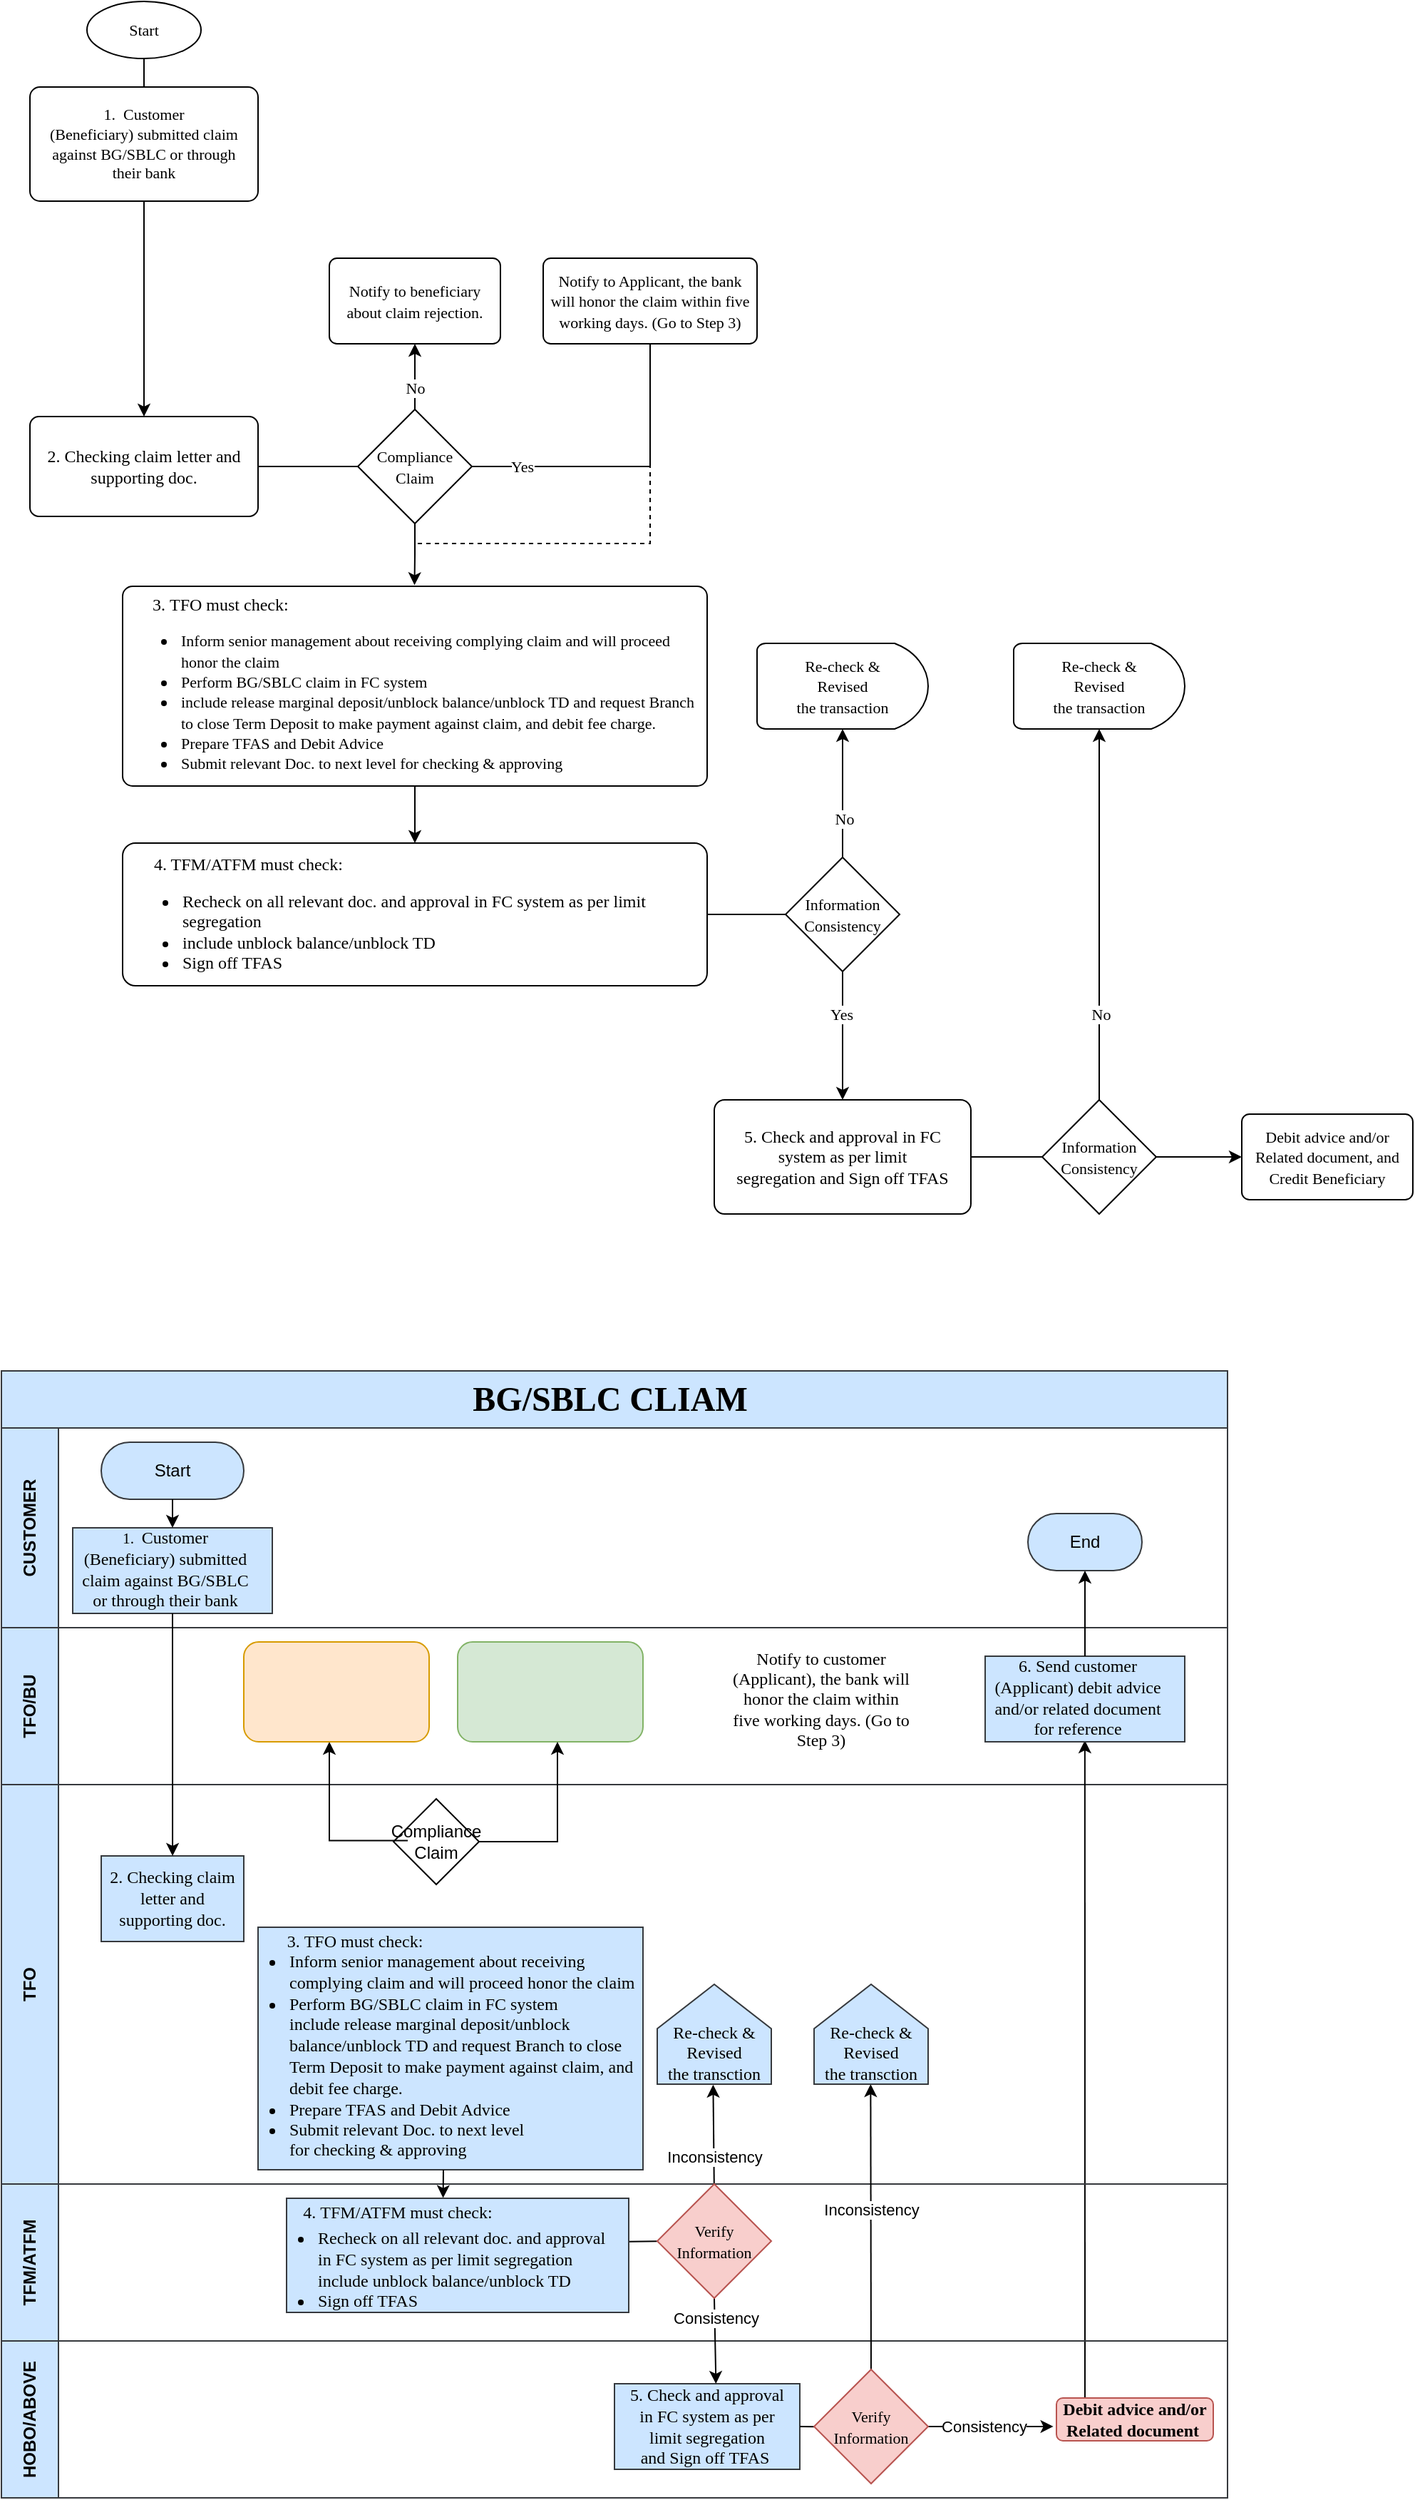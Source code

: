 <mxfile version="25.0.3">
  <diagram name="Page-1" id="K2Ft-GB5REPkYJW7Gnac">
    <mxGraphModel dx="1489" dy="1921" grid="1" gridSize="10" guides="1" tooltips="1" connect="1" arrows="1" fold="1" page="1" pageScale="1" pageWidth="850" pageHeight="1100" math="0" shadow="0">
      <root>
        <mxCell id="0" />
        <mxCell id="1" parent="0" />
        <mxCell id="y3RuGc80KyFvCgliJlC9-77" value="&lt;font style=&quot;font-size: 24px;&quot; face=&quot;Times New Roman&quot;&gt;BG/SBLC CLIAM&amp;nbsp;&lt;/font&gt;" style="swimlane;whiteSpace=wrap;html=1;startSize=40;fillColor=#cce5ff;strokeColor=#36393d;fontSize=24;" parent="1" vertex="1">
          <mxGeometry x="30" y="-70" width="860" height="790" as="geometry" />
        </mxCell>
        <mxCell id="y3RuGc80KyFvCgliJlC9-78" value="CUSTOMER" style="swimlane;horizontal=0;whiteSpace=wrap;html=1;startSize=40;fillColor=#cce5ff;strokeColor=#36393d;" parent="y3RuGc80KyFvCgliJlC9-77" vertex="1">
          <mxGeometry y="40" width="860" height="140" as="geometry" />
        </mxCell>
        <mxCell id="y3RuGc80KyFvCgliJlC9-79" value="" style="rounded=0;whiteSpace=wrap;html=1;fillColor=#cce5ff;strokeColor=#36393d;" parent="y3RuGc80KyFvCgliJlC9-78" vertex="1">
          <mxGeometry x="50" y="70" width="140" height="60" as="geometry" />
        </mxCell>
        <mxCell id="y3RuGc80KyFvCgliJlC9-80" value="&lt;span style=&quot;text-indent: -24px; line-height: 12.267px;&quot;&gt;&lt;font style=&quot;font-size: 8pt;&quot; face=&quot;Times New Roman&quot;&gt;1.&lt;/font&gt;&lt;span style=&quot;font-variant-numeric: normal; font-variant-east-asian: normal; font-variant-alternates: normal; font-size-adjust: none; font-kerning: auto; font-optical-sizing: auto; font-feature-settings: normal; font-variation-settings: normal; font-variant-position: normal; font-stretch: normal; line-height: normal;&quot;&gt;&lt;font style=&quot;font-size: 7pt;&quot; face=&quot;Times New Roman&quot;&gt;&amp;nbsp;&lt;/font&gt;&lt;/span&gt;&lt;/span&gt;&lt;font style=&quot;font-size: 12px;&quot; face=&quot;Times New Roman&quot;&gt;&lt;span style=&quot;text-indent: -0.25in; background-color: initial; line-height: 115%;&quot;&gt;&lt;font style=&quot;font-size: 12px;&quot;&gt;&amp;nbsp;&lt;/font&gt;&lt;/span&gt;&lt;span style=&quot;line-height: 115%;&quot;&gt;Customer&lt;br&gt;(Beneficiary) submitted claim against BG/SBLC or through their bank&lt;/span&gt;&lt;/font&gt;&lt;p style=&quot;text-indent:-.25in;mso-list:l0 level1 lfo1&quot; class=&quot;MsoListParagraph&quot;&gt;&lt;span style=&quot;font-size:8.0pt;line-height:115%;&lt;br/&gt;font-family:&amp;quot;Trebuchet MS&amp;quot;,sans-serif&quot;&gt;&lt;/span&gt;&lt;/p&gt;" style="text;html=1;align=center;verticalAlign=middle;whiteSpace=wrap;rounded=0;" parent="y3RuGc80KyFvCgliJlC9-78" vertex="1">
          <mxGeometry x="50" y="90" width="130" height="30" as="geometry" />
        </mxCell>
        <mxCell id="y3RuGc80KyFvCgliJlC9-81" value="&lt;font face=&quot;Helvetica&quot;&gt;Start&lt;/font&gt;" style="rounded=1;whiteSpace=wrap;html=1;arcSize=50;strokeColor=#36393d;fillColor=#cce5ff;" parent="y3RuGc80KyFvCgliJlC9-78" vertex="1">
          <mxGeometry x="70" y="10" width="100" height="40" as="geometry" />
        </mxCell>
        <mxCell id="y3RuGc80KyFvCgliJlC9-82" value="" style="endArrow=classic;html=1;rounded=0;" parent="y3RuGc80KyFvCgliJlC9-78" edge="1">
          <mxGeometry width="50" height="50" relative="1" as="geometry">
            <mxPoint x="120" y="60" as="sourcePoint" />
            <mxPoint x="120" y="70" as="targetPoint" />
            <Array as="points">
              <mxPoint x="120" y="50" />
              <mxPoint x="120" y="70" />
            </Array>
          </mxGeometry>
        </mxCell>
        <mxCell id="y3RuGc80KyFvCgliJlC9-83" value="TFO/BU" style="swimlane;horizontal=0;whiteSpace=wrap;html=1;startSize=40;fillColor=#cce5ff;strokeColor=#36393d;" parent="y3RuGc80KyFvCgliJlC9-77" vertex="1">
          <mxGeometry y="180" width="860" height="110" as="geometry" />
        </mxCell>
        <mxCell id="y3RuGc80KyFvCgliJlC9-84" value="TFO" style="swimlane;horizontal=0;whiteSpace=wrap;html=1;startSize=40;fillColor=#cce5ff;strokeColor=#36393d;" parent="y3RuGc80KyFvCgliJlC9-83" vertex="1">
          <mxGeometry y="110" width="860" height="280" as="geometry" />
        </mxCell>
        <mxCell id="y3RuGc80KyFvCgliJlC9-85" value="" style="rounded=0;whiteSpace=wrap;html=1;fillColor=#cce5ff;strokeColor=#36393d;" parent="y3RuGc80KyFvCgliJlC9-84" vertex="1">
          <mxGeometry x="70" y="50" width="100" height="60" as="geometry" />
        </mxCell>
        <mxCell id="y3RuGc80KyFvCgliJlC9-86" value="&lt;span style=&quot;line-height: 115%;&quot;&gt;&lt;font style=&quot;font-size: 12px;&quot; face=&quot;Times New Roman&quot;&gt;2. Checking claim letter and supporting doc.&lt;/font&gt;&lt;/span&gt;" style="text;html=1;align=center;verticalAlign=middle;whiteSpace=wrap;rounded=0;" parent="y3RuGc80KyFvCgliJlC9-84" vertex="1">
          <mxGeometry x="70" y="60" width="100" height="40" as="geometry" />
        </mxCell>
        <mxCell id="y3RuGc80KyFvCgliJlC9-87" value="" style="rounded=0;whiteSpace=wrap;html=1;fillColor=#cce5ff;strokeColor=#36393d;" parent="y3RuGc80KyFvCgliJlC9-84" vertex="1">
          <mxGeometry x="180" y="100" width="270" height="170" as="geometry" />
        </mxCell>
        <mxCell id="y3RuGc80KyFvCgliJlC9-88" value="&lt;p style=&quot;text-indent: -0.25in; font-size: 12px;&quot; class=&quot;MsoListParagraphCxSpFirst&quot;&gt;&lt;/p&gt;&lt;p style=&quot;background-color: initial; text-indent: -0.25in; display: inline !important;&quot; class=&quot;MsoListParagraphCxSpFirst&quot;&gt;&lt;/p&gt;&lt;p style=&quot;background-color: initial;&quot; class=&quot;MsoListParagraphCxSpMiddle&quot;&gt;&lt;/p&gt;&lt;ul style=&quot;&quot;&gt;&lt;li&gt;&lt;p style=&quot;background-color: initial; text-indent: -0.25in; display: inline !important;&quot; class=&quot;MsoListParagraphCxSpFirst&quot;&gt;&lt;span style=&quot;line-height: 115%;&quot;&gt;&lt;font style=&quot;font-size: 12px;&quot; face=&quot;Times New Roman&quot;&gt;Inform senior management about receiving complying claim and will proceed honor the claim &lt;/font&gt;&lt;/span&gt;&lt;/p&gt;&lt;/li&gt;&lt;li&gt;&lt;font style=&quot;font-size: 12px;&quot; face=&quot;CNayuOQINVMKNpkHgGYz&quot;&gt;&lt;span style=&quot;&quot;&gt;Perform BG/SBLC claim in FC system&lt;/span&gt;&lt;br&gt;&lt;span style=&quot;line-height: 115%;&quot;&gt;include release marginal deposit/unblock balance/unblock TD and request Branch to close Term Deposit to make payment against claim, and debit fee charge.&lt;/span&gt;&lt;/font&gt;&lt;/li&gt;&lt;li&gt;&lt;span style=&quot;&quot;&gt;&lt;font style=&quot;font-size: 12px;&quot; face=&quot;CNayuOQINVMKNpkHgGYz&quot;&gt;Prepare TFAS and Debit Advice&lt;/font&gt;&lt;/span&gt;&lt;/li&gt;&lt;li&gt;&lt;span style=&quot;&quot;&gt;&lt;font style=&quot;font-size: 12px;&quot; face=&quot;CNayuOQINVMKNpkHgGYz&quot;&gt;Submit relevant Doc. to next level&lt;br&gt;for checking &amp;amp; approving&lt;/font&gt;&lt;/span&gt;&lt;/li&gt;&lt;/ul&gt;&lt;p&gt;&lt;/p&gt;&lt;p style=&quot;background-color: initial; text-indent: -0.25in;&quot; class=&quot;MsoListParagraphCxSpFirst&quot;&gt;&lt;/p&gt;&lt;p&gt;&lt;/p&gt;&lt;p style=&quot;background-color: initial;&quot; class=&quot;MsoListParagraphCxSpLast&quot;&gt;&lt;/p&gt;&lt;p style=&quot;font-size: 12px;&quot;&gt;&lt;/p&gt;&lt;p style=&quot;font-size: 12px;&quot;&gt;&lt;/p&gt;" style="text;html=1;align=left;verticalAlign=middle;whiteSpace=wrap;rounded=0;fontFamily=Times New Roman;fontSize=12;" parent="y3RuGc80KyFvCgliJlC9-84" vertex="1">
          <mxGeometry x="160" y="120" width="290" height="140" as="geometry" />
        </mxCell>
        <mxCell id="y3RuGc80KyFvCgliJlC9-89" value="&lt;p class=&quot;MsoListParagraph&quot; style=&quot;text-indent:-.25in;mso-list:l0 level1 lfo1&quot;&gt;&lt;span style=&quot;font-family: &amp;quot;Times New Roman&amp;quot;;&quot;&gt;3.&amp;nbsp;TFO must check:&lt;/span&gt;&lt;br&gt;&lt;/p&gt;" style="text;html=1;align=center;verticalAlign=middle;whiteSpace=wrap;rounded=0;" parent="y3RuGc80KyFvCgliJlC9-84" vertex="1">
          <mxGeometry x="200" y="100" width="120" height="20" as="geometry" />
        </mxCell>
        <mxCell id="y3RuGc80KyFvCgliJlC9-90" value="" style="endArrow=classic;html=1;rounded=0;entryX=0.538;entryY=0.98;entryDx=0;entryDy=0;entryPerimeter=0;" parent="y3RuGc80KyFvCgliJlC9-84" target="y3RuGc80KyFvCgliJlC9-109" edge="1">
          <mxGeometry width="50" height="50" relative="1" as="geometry">
            <mxPoint x="760" y="430" as="sourcePoint" />
            <mxPoint x="740" y="-44" as="targetPoint" />
          </mxGeometry>
        </mxCell>
        <mxCell id="y3RuGc80KyFvCgliJlC9-100" value="&lt;span style=&quot;line-height: 115%;&quot;&gt;&lt;font style=&quot;font-size: 12px;&quot; face=&quot;Times New Roman&quot;&gt;Notify to customer (beneficiary) about claim rejection.&lt;/font&gt;&lt;/span&gt;" style="text;html=1;align=center;verticalAlign=middle;whiteSpace=wrap;rounded=0;" parent="y3RuGc80KyFvCgliJlC9-84" vertex="1">
          <mxGeometry x="180" y="-90" width="110" height="50" as="geometry" />
        </mxCell>
        <mxCell id="y3RuGc80KyFvCgliJlC9-137" value="Compliance Claim" style="rhombus;whiteSpace=wrap;html=1;" parent="y3RuGc80KyFvCgliJlC9-84" vertex="1">
          <mxGeometry x="275" y="10" width="60" height="60" as="geometry" />
        </mxCell>
        <mxCell id="kFVHqrrAhFQWBblv3AdB-14" style="edgeStyle=orthogonalEdgeStyle;rounded=0;orthogonalLoop=1;jettySize=auto;html=1;exitX=0;exitY=0.5;exitDx=0;exitDy=0;entryX=0.46;entryY=1.011;entryDx=0;entryDy=0;endArrow=classic;endFill=1;entryPerimeter=0;" parent="y3RuGc80KyFvCgliJlC9-84" edge="1">
          <mxGeometry relative="1" as="geometry">
            <mxPoint x="285" y="39.23" as="sourcePoint" />
            <mxPoint x="229.8" y="-30.0" as="targetPoint" />
            <Array as="points">
              <mxPoint x="230" y="39.23" />
              <mxPoint x="230" y="-29.77" />
            </Array>
          </mxGeometry>
        </mxCell>
        <mxCell id="y3RuGc80KyFvCgliJlC9-98" value="" style="rounded=1;whiteSpace=wrap;html=1;fillColor=#ffe6cc;strokeColor=#d79b00;" parent="y3RuGc80KyFvCgliJlC9-84" vertex="1">
          <mxGeometry x="170" y="-100" width="130" height="70" as="geometry" />
        </mxCell>
        <mxCell id="y3RuGc80KyFvCgliJlC9-105" value="" style="endArrow=classic;html=1;rounded=0;entryX=0.417;entryY=0;entryDx=0;entryDy=0;entryPerimeter=0;" parent="y3RuGc80KyFvCgliJlC9-83" edge="1">
          <mxGeometry width="50" height="50" relative="1" as="geometry">
            <mxPoint x="120" y="-10" as="sourcePoint" />
            <mxPoint x="120.04" y="160" as="targetPoint" />
          </mxGeometry>
        </mxCell>
        <mxCell id="y3RuGc80KyFvCgliJlC9-106" value="End" style="rounded=1;whiteSpace=wrap;html=1;arcSize=50;fillColor=#cce5ff;strokeColor=#36393d;" parent="y3RuGc80KyFvCgliJlC9-83" vertex="1">
          <mxGeometry x="720" y="-80" width="80" height="40" as="geometry" />
        </mxCell>
        <mxCell id="y3RuGc80KyFvCgliJlC9-107" value="" style="rounded=0;whiteSpace=wrap;html=1;fillColor=#cce5ff;strokeColor=#36393d;" parent="y3RuGc80KyFvCgliJlC9-83" vertex="1">
          <mxGeometry x="690" y="20" width="140" height="60" as="geometry" />
        </mxCell>
        <mxCell id="y3RuGc80KyFvCgliJlC9-108" value="" style="endArrow=classic;html=1;rounded=0;" parent="y3RuGc80KyFvCgliJlC9-83" edge="1">
          <mxGeometry width="50" height="50" relative="1" as="geometry">
            <mxPoint x="760" y="20" as="sourcePoint" />
            <mxPoint x="760" y="-40" as="targetPoint" />
          </mxGeometry>
        </mxCell>
        <mxCell id="y3RuGc80KyFvCgliJlC9-109" value="&lt;font style=&quot;font-size: 12px;&quot; face=&quot;Times New Roman&quot;&gt;&lt;span style=&quot;text-align: left; text-indent: -24px;&quot;&gt;6.&amp;nbsp;&lt;/span&gt;&lt;span style=&quot;text-indent: -0.25in; background-color: initial; line-height: 115%;&quot;&gt;Send customer (Applicant) debit advice and/or related document for reference&lt;/span&gt;&lt;/font&gt;&lt;p style=&quot;text-indent:-.25in;mso-list:l0 level1 lfo1&quot; class=&quot;MsoListParagraph&quot;&gt;&lt;span style=&quot;font-size:8.0pt;line-height:115%;&lt;br/&gt;font-family:&amp;quot;Trebuchet MS&amp;quot;,sans-serif&quot;&gt;&lt;/span&gt;&lt;/p&gt;" style="text;html=1;align=center;verticalAlign=middle;whiteSpace=wrap;rounded=0;" parent="y3RuGc80KyFvCgliJlC9-83" vertex="1">
          <mxGeometry x="690" y="30" width="130" height="50" as="geometry" />
        </mxCell>
        <mxCell id="y3RuGc80KyFvCgliJlC9-101" value="&lt;span style=&quot;font-family: &amp;quot;Times New Roman&amp;quot;;&quot;&gt;Notify to customer (Applicant), the bank will honor the claim within five working days. (Go to Step 3)&lt;/span&gt;" style="text;html=1;align=center;verticalAlign=middle;whiteSpace=wrap;rounded=0;" parent="y3RuGc80KyFvCgliJlC9-83" vertex="1">
          <mxGeometry x="510" y="15" width="130" height="70" as="geometry" />
        </mxCell>
        <mxCell id="y3RuGc80KyFvCgliJlC9-99" value="" style="rounded=1;whiteSpace=wrap;html=1;fillColor=#d5e8d4;strokeColor=#82b366;" parent="y3RuGc80KyFvCgliJlC9-83" vertex="1">
          <mxGeometry x="320" y="10" width="130" height="70" as="geometry" />
        </mxCell>
        <mxCell id="y3RuGc80KyFvCgliJlC9-110" value="TFM/ATFM" style="swimlane;horizontal=0;whiteSpace=wrap;html=1;startSize=40;fillColor=#cce5ff;strokeColor=#36393d;" parent="y3RuGc80KyFvCgliJlC9-77" vertex="1">
          <mxGeometry y="570" width="860" height="110" as="geometry" />
        </mxCell>
        <mxCell id="y3RuGc80KyFvCgliJlC9-111" value="HOBO/ABOVE" style="swimlane;horizontal=0;whiteSpace=wrap;html=1;startSize=40;fillColor=#cce5ff;strokeColor=#36393d;" parent="y3RuGc80KyFvCgliJlC9-110" vertex="1">
          <mxGeometry y="110" width="860" height="110" as="geometry" />
        </mxCell>
        <mxCell id="y3RuGc80KyFvCgliJlC9-112" value="" style="rounded=0;whiteSpace=wrap;html=1;fillColor=#cce5ff;strokeColor=#36393d;" parent="y3RuGc80KyFvCgliJlC9-111" vertex="1">
          <mxGeometry x="430" y="30" width="130" height="60" as="geometry" />
        </mxCell>
        <mxCell id="y3RuGc80KyFvCgliJlC9-113" value="&lt;font style=&quot;font-size: 12px;&quot; face=&quot;Times New Roman&quot;&gt;5.&amp;nbsp;&lt;span style=&quot;text-indent: -0.25in; background-color: initial; line-height: 115%;&quot;&gt;Check and approval in FC system as per limit segregation and&amp;nbsp;&lt;/span&gt;&lt;span style=&quot;background-color: initial;&quot;&gt;Sign off TFAS&amp;nbsp;&lt;/span&gt;&lt;/font&gt;" style="text;html=1;align=center;verticalAlign=middle;whiteSpace=wrap;rounded=0;" parent="y3RuGc80KyFvCgliJlC9-111" vertex="1">
          <mxGeometry x="440" y="30" width="110" height="60" as="geometry" />
        </mxCell>
        <mxCell id="y3RuGc80KyFvCgliJlC9-114" value="" style="endArrow=none;html=1;rounded=0;exitX=1.001;exitY=0.431;exitDx=0;exitDy=0;exitPerimeter=0;entryX=0.002;entryY=0.502;entryDx=0;entryDy=0;entryPerimeter=0;" parent="y3RuGc80KyFvCgliJlC9-111" edge="1">
          <mxGeometry width="50" height="50" relative="1" as="geometry">
            <mxPoint x="560" y="60" as="sourcePoint" />
            <mxPoint x="570.16" y="60.16" as="targetPoint" />
          </mxGeometry>
        </mxCell>
        <mxCell id="y3RuGc80KyFvCgliJlC9-115" value="" style="endArrow=classic;html=1;rounded=0;entryX=0.496;entryY=1;entryDx=0;entryDy=0;entryPerimeter=0;" parent="y3RuGc80KyFvCgliJlC9-111" target="y3RuGc80KyFvCgliJlC9-120" edge="1">
          <mxGeometry width="50" height="50" relative="1" as="geometry">
            <mxPoint x="610" y="30" as="sourcePoint" />
            <mxPoint x="610" y="-40" as="targetPoint" />
          </mxGeometry>
        </mxCell>
        <mxCell id="y3RuGc80KyFvCgliJlC9-116" value="Inconsistency" style="edgeLabel;html=1;align=center;verticalAlign=middle;resizable=0;points=[];arcSize=10;" parent="y3RuGc80KyFvCgliJlC9-115" vertex="1" connectable="0">
          <mxGeometry x="0.16" relative="1" as="geometry">
            <mxPoint as="offset" />
          </mxGeometry>
        </mxCell>
        <mxCell id="y3RuGc80KyFvCgliJlC9-117" value="" style="endArrow=classic;html=1;rounded=0;exitX=0.999;exitY=0.506;exitDx=0;exitDy=0;exitPerimeter=0;entryX=-0.024;entryY=0.333;entryDx=0;entryDy=0;entryPerimeter=0;" parent="y3RuGc80KyFvCgliJlC9-111" edge="1">
          <mxGeometry width="50" height="50" relative="1" as="geometry">
            <mxPoint x="650" y="60" as="sourcePoint" />
            <mxPoint x="737.84" y="59.99" as="targetPoint" />
          </mxGeometry>
        </mxCell>
        <mxCell id="y3RuGc80KyFvCgliJlC9-118" value="Consistency" style="edgeLabel;html=1;align=center;verticalAlign=middle;resizable=0;points=[];arcSize=10;" parent="y3RuGc80KyFvCgliJlC9-117" vertex="1" connectable="0">
          <mxGeometry x="-0.277" relative="1" as="geometry">
            <mxPoint x="7" as="offset" />
          </mxGeometry>
        </mxCell>
        <mxCell id="y3RuGc80KyFvCgliJlC9-119" value="" style="verticalLabelPosition=bottom;verticalAlign=top;html=1;shape=offPageConnector;rounded=0;size=0.444;fillColor=#cce5ff;strokeColor=#36393d;rotation=-180;" parent="y3RuGc80KyFvCgliJlC9-111" vertex="1">
          <mxGeometry x="570" y="-250" width="80" height="70" as="geometry" />
        </mxCell>
        <mxCell id="y3RuGc80KyFvCgliJlC9-120" value="&lt;font face=&quot;Times New Roman&quot;&gt;Re-check &amp;amp; Revised&lt;/font&gt;&lt;div&gt;&lt;font face=&quot;Times New Roman&quot;&gt;the transction&lt;/font&gt;&lt;/div&gt;" style="text;strokeColor=none;fillColor=none;spacingLeft=4;spacingRight=4;overflow=hidden;rotatable=0;points=[[0,0.5],[1,0.5]];portConstraint=eastwest;fontSize=12;whiteSpace=wrap;html=1;align=center;" parent="y3RuGc80KyFvCgliJlC9-111" vertex="1">
          <mxGeometry x="570" y="-230" width="80" height="50" as="geometry" />
        </mxCell>
        <mxCell id="y3RuGc80KyFvCgliJlC9-121" value="&lt;font face=&quot;Times New Roman&quot; style=&quot;font-size: 11px;&quot;&gt;Verify Information&lt;/font&gt;" style="rhombus;whiteSpace=wrap;html=1;fillColor=#f8cecc;strokeColor=#b85450;" parent="y3RuGc80KyFvCgliJlC9-111" vertex="1">
          <mxGeometry x="570" y="20" width="80" height="80" as="geometry" />
        </mxCell>
        <mxCell id="y3RuGc80KyFvCgliJlC9-122" value="" style="rounded=1;whiteSpace=wrap;html=1;fillColor=#f8cecc;strokeColor=#b85450;" parent="y3RuGc80KyFvCgliJlC9-111" vertex="1">
          <mxGeometry x="740" y="40" width="110" height="30" as="geometry" />
        </mxCell>
        <mxCell id="y3RuGc80KyFvCgliJlC9-123" value="&lt;p class=&quot;MsoNormal&quot;&gt;&lt;span style=&quot;line-height: 115%;&quot;&gt;&lt;font face=&quot;Times New Roman&quot; style=&quot;font-size: 12px;&quot;&gt;Debit advice and/or Related document&amp;nbsp;&lt;/font&gt;&lt;/span&gt;&lt;br&gt;&lt;/p&gt;" style="text;html=1;align=center;verticalAlign=middle;whiteSpace=wrap;rounded=0;fontStyle=1" parent="y3RuGc80KyFvCgliJlC9-111" vertex="1">
          <mxGeometry x="740" y="50" width="110" height="10" as="geometry" />
        </mxCell>
        <mxCell id="y3RuGc80KyFvCgliJlC9-124" value="" style="endArrow=none;html=1;rounded=0;entryX=-0.002;entryY=0.501;entryDx=0;entryDy=0;entryPerimeter=0;exitX=1.001;exitY=0.379;exitDx=0;exitDy=0;exitPerimeter=0;" parent="y3RuGc80KyFvCgliJlC9-110" source="y3RuGc80KyFvCgliJlC9-126" target="y3RuGc80KyFvCgliJlC9-135" edge="1">
          <mxGeometry width="50" height="50" relative="1" as="geometry">
            <mxPoint x="451" y="40" as="sourcePoint" />
            <mxPoint x="470" y="40" as="targetPoint" />
          </mxGeometry>
        </mxCell>
        <mxCell id="y3RuGc80KyFvCgliJlC9-125" value="" style="endArrow=classic;html=1;rounded=0;entryX=0.665;entryY=-0.01;entryDx=0;entryDy=0;entryPerimeter=0;" parent="y3RuGc80KyFvCgliJlC9-110" target="y3RuGc80KyFvCgliJlC9-127" edge="1">
          <mxGeometry width="50" height="50" relative="1" as="geometry">
            <mxPoint x="310" y="-10" as="sourcePoint" />
            <mxPoint x="360" y="-60" as="targetPoint" />
          </mxGeometry>
        </mxCell>
        <mxCell id="y3RuGc80KyFvCgliJlC9-126" value="" style="rounded=0;whiteSpace=wrap;html=1;fillColor=#cce5ff;strokeColor=#36393d;" parent="y3RuGc80KyFvCgliJlC9-110" vertex="1">
          <mxGeometry x="200" y="10" width="240" height="80" as="geometry" />
        </mxCell>
        <mxCell id="y3RuGc80KyFvCgliJlC9-127" value="&lt;p class=&quot;MsoListParagraph&quot; style=&quot;text-indent:-.25in;mso-list:l0 level1 lfo1&quot;&gt;&lt;span style=&quot;font-family: &amp;quot;Times New Roman&amp;quot;;&quot;&gt;4.&amp;nbsp;TFM/ATFM must check:&lt;/span&gt;&lt;br&gt;&lt;/p&gt;" style="text;html=1;align=center;verticalAlign=middle;whiteSpace=wrap;rounded=0;" parent="y3RuGc80KyFvCgliJlC9-110" vertex="1">
          <mxGeometry x="230" y="10" width="120" height="20" as="geometry" />
        </mxCell>
        <mxCell id="y3RuGc80KyFvCgliJlC9-128" value="&lt;p class=&quot;MsoListParagraph&quot;&gt;&lt;/p&gt;&lt;ul style=&quot;&quot;&gt;&lt;li&gt;&lt;span style=&quot;background-color: initial; text-indent: -0.25in; line-height: 115%;&quot;&gt;&lt;font style=&quot;font-size: 12px;&quot; face=&quot;Times New Roman&quot;&gt;Recheck on all relevant doc. and approval in FC system as per limit segregation include unblock balance/unblock TD&lt;/font&gt;&lt;/span&gt;&lt;/li&gt;&lt;li&gt;&lt;span style=&quot;line-height: 115%;&quot;&gt;&lt;font style=&quot;font-size: 12px;&quot; face=&quot;Times New Roman&quot;&gt;Sign off TFAS&lt;/font&gt;&lt;/span&gt;&lt;span style=&quot;font-size:8.0pt;line-height:&lt;br/&gt;115%;font-family:&amp;quot;Trebuchet MS&amp;quot;,sans-serif&quot;&gt;&amp;nbsp;&lt;/span&gt;&lt;/li&gt;&lt;/ul&gt;&lt;p&gt;&lt;/p&gt;" style="text;html=1;align=left;verticalAlign=middle;whiteSpace=wrap;rounded=0;" parent="y3RuGc80KyFvCgliJlC9-110" vertex="1">
          <mxGeometry x="180" y="30" width="250" height="60" as="geometry" />
        </mxCell>
        <mxCell id="y3RuGc80KyFvCgliJlC9-129" value="" style="endArrow=classic;html=1;rounded=0;entryX=0.465;entryY=0;entryDx=0;entryDy=0;entryPerimeter=0;" parent="y3RuGc80KyFvCgliJlC9-110" edge="1">
          <mxGeometry width="50" height="50" relative="1" as="geometry">
            <mxPoint x="500" y="80" as="sourcePoint" />
            <mxPoint x="501.15" y="140" as="targetPoint" />
            <Array as="points">
              <mxPoint x="501" y="130" />
            </Array>
          </mxGeometry>
        </mxCell>
        <mxCell id="y3RuGc80KyFvCgliJlC9-130" value="Consistency" style="edgeLabel;html=1;align=center;verticalAlign=middle;resizable=0;points=[];arcSize=10;" parent="y3RuGc80KyFvCgliJlC9-129" vertex="1" connectable="0">
          <mxGeometry x="-0.277" relative="1" as="geometry">
            <mxPoint y="-8" as="offset" />
          </mxGeometry>
        </mxCell>
        <mxCell id="y3RuGc80KyFvCgliJlC9-131" value="" style="verticalLabelPosition=bottom;verticalAlign=top;html=1;shape=offPageConnector;rounded=0;size=0.444;fillColor=#cce5ff;strokeColor=#36393d;rotation=-180;" parent="y3RuGc80KyFvCgliJlC9-110" vertex="1">
          <mxGeometry x="460" y="-140" width="80" height="70" as="geometry" />
        </mxCell>
        <mxCell id="y3RuGc80KyFvCgliJlC9-132" value="&lt;font face=&quot;Times New Roman&quot;&gt;Re-check &amp;amp; Revised&lt;/font&gt;&lt;div&gt;&lt;font face=&quot;Times New Roman&quot;&gt;the transction&lt;/font&gt;&lt;/div&gt;" style="text;strokeColor=none;fillColor=none;spacingLeft=4;spacingRight=4;overflow=hidden;rotatable=0;points=[[0,0.5],[1,0.5]];portConstraint=eastwest;fontSize=12;whiteSpace=wrap;html=1;align=center;" parent="y3RuGc80KyFvCgliJlC9-110" vertex="1">
          <mxGeometry x="460" y="-120" width="80" height="50" as="geometry" />
        </mxCell>
        <mxCell id="y3RuGc80KyFvCgliJlC9-133" value="" style="endArrow=classic;html=1;rounded=0;entryX=0.49;entryY=1.008;entryDx=0;entryDy=0;entryPerimeter=0;" parent="y3RuGc80KyFvCgliJlC9-110" target="y3RuGc80KyFvCgliJlC9-132" edge="1">
          <mxGeometry width="50" height="50" relative="1" as="geometry">
            <mxPoint x="500" y="10" as="sourcePoint" />
            <mxPoint x="500" y="-60" as="targetPoint" />
          </mxGeometry>
        </mxCell>
        <mxCell id="y3RuGc80KyFvCgliJlC9-134" value="Inconsistency" style="edgeLabel;html=1;align=center;verticalAlign=middle;resizable=0;points=[];arcSize=10;" parent="y3RuGc80KyFvCgliJlC9-133" vertex="1" connectable="0">
          <mxGeometry x="0.189" relative="1" as="geometry">
            <mxPoint y="18" as="offset" />
          </mxGeometry>
        </mxCell>
        <mxCell id="y3RuGc80KyFvCgliJlC9-135" value="&lt;font face=&quot;Times New Roman&quot; style=&quot;font-size: 11px;&quot;&gt;Verify Information&lt;/font&gt;" style="rhombus;whiteSpace=wrap;html=1;fillColor=#f8cecc;strokeColor=#b85450;" parent="y3RuGc80KyFvCgliJlC9-110" vertex="1">
          <mxGeometry x="460" width="80" height="80" as="geometry" />
        </mxCell>
        <mxCell id="kFVHqrrAhFQWBblv3AdB-3" value="" style="edgeStyle=orthogonalEdgeStyle;rounded=0;orthogonalLoop=1;jettySize=auto;html=1;entryX=0.5;entryY=1;entryDx=0;entryDy=0;exitX=1;exitY=0.5;exitDx=0;exitDy=0;exitPerimeter=0;" parent="1" source="kFVHqrrAhFQWBblv3AdB-1" edge="1">
          <mxGeometry relative="1" as="geometry">
            <mxPoint x="485" y="-805" as="targetPoint" />
            <mxPoint x="160" y="-585" as="sourcePoint" />
            <Array as="points">
              <mxPoint x="485" y="-704" />
            </Array>
          </mxGeometry>
        </mxCell>
        <mxCell id="kFVHqrrAhFQWBblv3AdB-6" value="&lt;font face=&quot;Times New Roman&quot;&gt;Yes&lt;/font&gt;" style="edgeLabel;html=1;align=center;verticalAlign=middle;resizable=0;points=[];" parent="kFVHqrrAhFQWBblv3AdB-3" vertex="1" connectable="0">
          <mxGeometry x="-0.832" relative="1" as="geometry">
            <mxPoint x="16" as="offset" />
          </mxGeometry>
        </mxCell>
        <mxCell id="lWiCxJjzuaAZRDkpksAD-3" style="edgeStyle=orthogonalEdgeStyle;rounded=0;orthogonalLoop=1;jettySize=auto;html=1;exitX=0.5;exitY=0;exitDx=0;exitDy=0;exitPerimeter=0;entryX=0.5;entryY=1;entryDx=0;entryDy=0;" edge="1" parent="1" source="kFVHqrrAhFQWBblv3AdB-1" target="kFVHqrrAhFQWBblv3AdB-5">
          <mxGeometry relative="1" as="geometry" />
        </mxCell>
        <mxCell id="lWiCxJjzuaAZRDkpksAD-4" value="&lt;font face=&quot;Times New Roman&quot;&gt;No&lt;/font&gt;" style="edgeLabel;html=1;align=center;verticalAlign=middle;resizable=0;points=[];" vertex="1" connectable="0" parent="lWiCxJjzuaAZRDkpksAD-3">
          <mxGeometry x="-0.794" relative="1" as="geometry">
            <mxPoint y="-11" as="offset" />
          </mxGeometry>
        </mxCell>
        <mxCell id="kFVHqrrAhFQWBblv3AdB-1" value="&lt;font style=&quot;font-size: 11px;&quot; face=&quot;Times New Roman&quot;&gt;Compliance Claim&lt;/font&gt;" style="strokeWidth=1;html=1;shape=mxgraph.flowchart.decision;whiteSpace=wrap;" parent="1" vertex="1">
          <mxGeometry x="280" y="-744" width="80" height="80" as="geometry" />
        </mxCell>
        <mxCell id="lWiCxJjzuaAZRDkpksAD-20" style="edgeStyle=orthogonalEdgeStyle;rounded=0;orthogonalLoop=1;jettySize=auto;html=1;exitX=0.5;exitY=1;exitDx=0;exitDy=0;dashed=1;endArrow=none;endFill=0;" edge="1" parent="1" source="kFVHqrrAhFQWBblv3AdB-2">
          <mxGeometry relative="1" as="geometry">
            <mxPoint x="320" y="-650" as="targetPoint" />
            <Array as="points">
              <mxPoint x="485" y="-650" />
              <mxPoint x="320" y="-650" />
            </Array>
          </mxGeometry>
        </mxCell>
        <mxCell id="kFVHqrrAhFQWBblv3AdB-2" value="&lt;span style=&quot;font-family: &amp;quot;Times New Roman&amp;quot;;&quot;&gt;&lt;font style=&quot;font-size: 11px;&quot;&gt;Notify to Applicant, the bank will honor the claim within five working days. (Go to Step 3)&lt;/font&gt;&lt;/span&gt;" style="rounded=1;whiteSpace=wrap;html=1;strokeWidth=1;arcSize=9;" parent="1" vertex="1">
          <mxGeometry x="410" y="-850" width="150" height="60" as="geometry" />
        </mxCell>
        <mxCell id="kFVHqrrAhFQWBblv3AdB-5" value="&lt;span style=&quot;font-family: &amp;quot;Times New Roman&amp;quot;;&quot;&gt;&lt;font style=&quot;font-size: 11px;&quot;&gt;Notify to beneficiary about claim rejection.&lt;/font&gt;&lt;/span&gt;" style="rounded=1;whiteSpace=wrap;html=1;strokeWidth=1;arcSize=9;" parent="1" vertex="1">
          <mxGeometry x="260" y="-850" width="120" height="60" as="geometry" />
        </mxCell>
        <mxCell id="kFVHqrrAhFQWBblv3AdB-13" style="edgeStyle=orthogonalEdgeStyle;rounded=0;orthogonalLoop=1;jettySize=auto;html=1;exitX=1;exitY=0.5;exitDx=0;exitDy=0;" parent="1" source="y3RuGc80KyFvCgliJlC9-137" edge="1">
          <mxGeometry relative="1" as="geometry">
            <mxPoint x="420" y="190" as="targetPoint" />
            <Array as="points">
              <mxPoint x="420" y="260" />
              <mxPoint x="420" y="190" />
            </Array>
          </mxGeometry>
        </mxCell>
        <mxCell id="lWiCxJjzuaAZRDkpksAD-15" style="edgeStyle=orthogonalEdgeStyle;rounded=0;orthogonalLoop=1;jettySize=auto;html=1;exitX=0.5;exitY=1;exitDx=0;exitDy=0;exitPerimeter=0;entryX=0.5;entryY=0;entryDx=0;entryDy=0;endArrow=none;endFill=0;" edge="1" parent="1" source="kFVHqrrAhFQWBblv3AdB-23" target="kFVHqrrAhFQWBblv3AdB-24">
          <mxGeometry relative="1" as="geometry" />
        </mxCell>
        <mxCell id="kFVHqrrAhFQWBblv3AdB-23" value="&lt;font style=&quot;font-size: 11px;&quot; face=&quot;Times New Roman&quot;&gt;Start&lt;/font&gt;" style="strokeWidth=1;html=1;shape=mxgraph.flowchart.start_1;whiteSpace=wrap;" parent="1" vertex="1">
          <mxGeometry x="90" y="-1030" width="80" height="40" as="geometry" />
        </mxCell>
        <mxCell id="lWiCxJjzuaAZRDkpksAD-14" style="edgeStyle=orthogonalEdgeStyle;rounded=0;orthogonalLoop=1;jettySize=auto;html=1;entryX=0.5;entryY=0;entryDx=0;entryDy=0;" edge="1" parent="1" source="kFVHqrrAhFQWBblv3AdB-24" target="kFVHqrrAhFQWBblv3AdB-25">
          <mxGeometry relative="1" as="geometry" />
        </mxCell>
        <mxCell id="kFVHqrrAhFQWBblv3AdB-24" value="&lt;p style=&quot;padding-left: 10px; padding-right: 10px; padding-top: 0px;&quot;&gt;&lt;font face=&quot;Times New Roman&quot;&gt;&lt;span style=&quot;text-indent: -24px; line-height: 12.267px;&quot;&gt;1.&lt;span style=&quot;font-variant-numeric: normal; font-variant-east-asian: normal; font-variant-alternates: normal; font-size-adjust: none; font-kerning: auto; font-optical-sizing: auto; font-feature-settings: normal; font-variation-settings: normal; font-variant-position: normal; font-stretch: normal; line-height: normal;&quot;&gt;&amp;nbsp;&lt;/span&gt;&lt;/span&gt;&lt;span style=&quot;text-indent: -0.25in; background-color: initial; line-height: 13.8px;&quot;&gt;&amp;nbsp;&lt;/span&gt;&lt;span style=&quot;line-height: 13.8px;&quot;&gt;Customer&lt;br&gt;(Beneficiary) submitted claim against BG/SBLC or through their bank&lt;/span&gt;&lt;/font&gt;&lt;/p&gt;" style="strokeWidth=1;html=1;shape=label;whiteSpace=wrap;size=0.124;align=center;rounded=1;absoluteArcSize=1;arcSize=14;fontSize=11;" parent="1" vertex="1">
          <mxGeometry x="50" y="-970" width="160" height="80" as="geometry" />
        </mxCell>
        <mxCell id="kFVHqrrAhFQWBblv3AdB-25" value="&lt;span style=&quot;font-family: &amp;quot;Times New Roman&amp;quot;;&quot;&gt;2. Checking claim letter and supporting doc.&lt;/span&gt;" style="rounded=1;whiteSpace=wrap;html=1;strokeWidth=1;arcSize=9;" parent="1" vertex="1">
          <mxGeometry x="50" y="-739" width="160" height="70" as="geometry" />
        </mxCell>
        <mxCell id="lWiCxJjzuaAZRDkpksAD-6" style="edgeStyle=orthogonalEdgeStyle;rounded=0;orthogonalLoop=1;jettySize=auto;html=1;entryX=0;entryY=0.5;entryDx=0;entryDy=0;entryPerimeter=0;endArrow=none;endFill=0;" edge="1" parent="1" source="kFVHqrrAhFQWBblv3AdB-25" target="kFVHqrrAhFQWBblv3AdB-1">
          <mxGeometry relative="1" as="geometry" />
        </mxCell>
        <mxCell id="lWiCxJjzuaAZRDkpksAD-45" style="edgeStyle=orthogonalEdgeStyle;rounded=0;orthogonalLoop=1;jettySize=auto;html=1;entryX=0.5;entryY=0;entryDx=0;entryDy=0;" edge="1" parent="1" source="lWiCxJjzuaAZRDkpksAD-8" target="lWiCxJjzuaAZRDkpksAD-16">
          <mxGeometry relative="1" as="geometry" />
        </mxCell>
        <mxCell id="lWiCxJjzuaAZRDkpksAD-8" value="&lt;p style=&quot;text-align: left; padding-left: 20px; padding-bottom: 0px; margin-top: 0px; line-height: 100%; padding-top: 30px;&quot;&gt;&lt;span style=&quot;background-color: initial; text-indent: -24px;&quot;&gt;&lt;font face=&quot;Times New Roman&quot;&gt;3.&amp;nbsp;TFO must check:&lt;/font&gt;&lt;/span&gt;&lt;/p&gt;&lt;p&gt;&lt;/p&gt;&lt;ul style=&quot;margin-top: 0px; padding-bottom: 20px; padding-left: 40px; margin-bottom: 0px; margin-left: 0px;&quot;&gt;&lt;li style=&quot;text-align: left;&quot;&gt;&lt;span style=&quot;font-family: &amp;quot;Times New Roman&amp;quot;; background-color: initial; font-size: 11px; text-indent: -0.25in;&quot;&gt;Inform senior management about receiving complying claim and will proceed honor the claim&lt;/span&gt;&lt;/li&gt;&lt;li style=&quot;text-align: left;&quot;&gt;&lt;span style=&quot;font-family: &amp;quot;Times New Roman&amp;quot;; background-color: initial; font-size: 11px;&quot;&gt;Perform BG/SBLC claim in FC system&lt;/span&gt;&lt;/li&gt;&lt;li style=&quot;text-align: left;&quot;&gt;&lt;span style=&quot;font-family: &amp;quot;Times New Roman&amp;quot;; background-color: initial; font-size: 11px;&quot;&gt;include release marginal deposit/unblock balance/unblock TD and request Branch to close Term Deposit to make payment against claim, and debit fee charge.&lt;/span&gt;&lt;/li&gt;&lt;li style=&quot;text-align: left;&quot;&gt;&lt;span style=&quot;font-family: &amp;quot;Times New Roman&amp;quot;; background-color: initial; font-size: 11px;&quot;&gt;Prepare TFAS and Debit Advice&lt;/span&gt;&lt;/li&gt;&lt;li style=&quot;text-align: left;&quot;&gt;&lt;span style=&quot;font-family: &amp;quot;Times New Roman&amp;quot;; background-color: initial; font-size: 11px; line-height: 100%;&quot;&gt;Submit relevant Doc. to next level&amp;nbsp;&lt;/span&gt;&lt;span style=&quot;font-family: &amp;quot;Times New Roman&amp;quot;; background-color: initial; font-size: 11px; line-height: 100%;&quot;&gt;for checking &amp;amp; approving&lt;/span&gt;&lt;/li&gt;&lt;/ul&gt;&lt;p&gt;&lt;/p&gt;&lt;p&gt;&lt;/p&gt;" style="rounded=1;whiteSpace=wrap;html=1;strokeWidth=1;arcSize=5;" vertex="1" parent="1">
          <mxGeometry x="115" y="-620" width="410" height="140" as="geometry" />
        </mxCell>
        <mxCell id="lWiCxJjzuaAZRDkpksAD-16" value="&lt;div style=&quot;padding-right: 20px; padding-left: 20px; padding-top: 10px;&quot;&gt;&lt;font face=&quot;Times New Roman&quot;&gt;4. TFM/ATFM must check:&lt;/font&gt;&lt;/div&gt;&lt;div&gt;&lt;ul&gt;&lt;li&gt;&lt;font face=&quot;Times New Roman&quot;&gt;Recheck on all relevant doc. and approval&amp;nbsp;in FC system as per limit segregation&lt;/font&gt;&lt;/li&gt;&lt;li&gt;&lt;font face=&quot;Times New Roman&quot;&gt;include unblock balance/unblock TD&lt;/font&gt;&lt;/li&gt;&lt;li&gt;&lt;font face=&quot;Times New Roman&quot;&gt;Sign off TFAS&lt;/font&gt;&lt;/li&gt;&lt;/ul&gt;&lt;/div&gt;" style="rounded=1;whiteSpace=wrap;html=1;strokeWidth=1;arcSize=9;align=left;" vertex="1" parent="1">
          <mxGeometry x="115" y="-440" width="410" height="100" as="geometry" />
        </mxCell>
        <mxCell id="lWiCxJjzuaAZRDkpksAD-22" style="edgeStyle=orthogonalEdgeStyle;rounded=0;orthogonalLoop=1;jettySize=auto;html=1;exitX=0.5;exitY=1;exitDx=0;exitDy=0;exitPerimeter=0;entryX=0.414;entryY=-0.006;entryDx=0;entryDy=0;entryPerimeter=0;" edge="1" parent="1" source="kFVHqrrAhFQWBblv3AdB-1">
          <mxGeometry relative="1" as="geometry">
            <mxPoint x="319.74" y="-620.84" as="targetPoint" />
          </mxGeometry>
        </mxCell>
        <mxCell id="lWiCxJjzuaAZRDkpksAD-26" value="" style="edgeStyle=orthogonalEdgeStyle;rounded=0;orthogonalLoop=1;jettySize=auto;html=1;" edge="1" parent="1" source="lWiCxJjzuaAZRDkpksAD-23" target="lWiCxJjzuaAZRDkpksAD-25">
          <mxGeometry relative="1" as="geometry" />
        </mxCell>
        <mxCell id="lWiCxJjzuaAZRDkpksAD-29" value="No" style="edgeLabel;html=1;align=center;verticalAlign=middle;resizable=0;points=[];fontFamily=Times New Roman;" vertex="1" connectable="0" parent="lWiCxJjzuaAZRDkpksAD-26">
          <mxGeometry x="-0.394" y="-1" relative="1" as="geometry">
            <mxPoint as="offset" />
          </mxGeometry>
        </mxCell>
        <mxCell id="lWiCxJjzuaAZRDkpksAD-28" value="" style="edgeStyle=orthogonalEdgeStyle;rounded=0;orthogonalLoop=1;jettySize=auto;html=1;" edge="1" parent="1" source="lWiCxJjzuaAZRDkpksAD-23" target="lWiCxJjzuaAZRDkpksAD-27">
          <mxGeometry relative="1" as="geometry" />
        </mxCell>
        <mxCell id="lWiCxJjzuaAZRDkpksAD-30" value="Yes" style="edgeLabel;html=1;align=center;verticalAlign=middle;resizable=0;points=[];fontFamily=Times New Roman;" vertex="1" connectable="0" parent="lWiCxJjzuaAZRDkpksAD-28">
          <mxGeometry x="-0.181" y="-1" relative="1" as="geometry">
            <mxPoint y="-7" as="offset" />
          </mxGeometry>
        </mxCell>
        <mxCell id="lWiCxJjzuaAZRDkpksAD-23" value="&lt;font style=&quot;font-size: 11px;&quot; face=&quot;Times New Roman&quot;&gt;Information&lt;/font&gt;&lt;div&gt;&lt;font style=&quot;font-size: 11px;&quot; face=&quot;Times New Roman&quot;&gt;Consistency&lt;/font&gt;&lt;/div&gt;" style="strokeWidth=1;html=1;shape=mxgraph.flowchart.decision;whiteSpace=wrap;spacingLeft=6;spacingRight=6;" vertex="1" parent="1">
          <mxGeometry x="580" y="-430" width="80" height="80" as="geometry" />
        </mxCell>
        <mxCell id="lWiCxJjzuaAZRDkpksAD-25" value="&lt;div&gt;&lt;font face=&quot;Times New Roman&quot; style=&quot;font-size: 11px;&quot;&gt;Re-check &amp;amp;&lt;/font&gt;&lt;/div&gt;&lt;div&gt;&lt;font face=&quot;Times New Roman&quot; style=&quot;font-size: 11px;&quot;&gt;Revised&lt;/font&gt;&lt;/div&gt;&lt;div&gt;&lt;font face=&quot;Times New Roman&quot; style=&quot;font-size: 11px;&quot;&gt;the transaction&lt;/font&gt;&lt;/div&gt;" style="rounded=1;whiteSpace=wrap;html=1;strokeWidth=1;spacingLeft=6;spacingRight=6;arcSize=9;shape=mxgraph.flowchart.delay;" vertex="1" parent="1">
          <mxGeometry x="560" y="-580" width="120" height="60" as="geometry" />
        </mxCell>
        <mxCell id="lWiCxJjzuaAZRDkpksAD-27" value="&lt;div&gt;&lt;font face=&quot;Times New Roman&quot;&gt;5. Check and approval&amp;nbsp;&lt;/font&gt;&lt;span style=&quot;font-family: &amp;quot;Times New Roman&amp;quot;; background-color: initial;&quot;&gt;in FC system as per&amp;nbsp;&lt;/span&gt;&lt;span style=&quot;font-family: &amp;quot;Times New Roman&amp;quot;; background-color: initial;&quot;&gt;limit segregation&amp;nbsp;&lt;/span&gt;&lt;span style=&quot;font-family: &amp;quot;Times New Roman&amp;quot;; background-color: initial;&quot;&gt;and Sign off TFAS&lt;/span&gt;&lt;/div&gt;" style="rounded=1;whiteSpace=wrap;html=1;strokeWidth=1;spacingLeft=6;spacingRight=6;arcSize=9;" vertex="1" parent="1">
          <mxGeometry x="530" y="-260" width="180" height="80" as="geometry" />
        </mxCell>
        <mxCell id="lWiCxJjzuaAZRDkpksAD-48" value="" style="edgeStyle=orthogonalEdgeStyle;rounded=0;orthogonalLoop=1;jettySize=auto;html=1;" edge="1" parent="1" source="lWiCxJjzuaAZRDkpksAD-31" target="lWiCxJjzuaAZRDkpksAD-47">
          <mxGeometry relative="1" as="geometry" />
        </mxCell>
        <mxCell id="lWiCxJjzuaAZRDkpksAD-31" value="&lt;font style=&quot;font-size: 11px;&quot; face=&quot;Times New Roman&quot;&gt;Information&lt;/font&gt;&lt;div&gt;&lt;font style=&quot;font-size: 11px;&quot; face=&quot;Times New Roman&quot;&gt;Consistency&lt;/font&gt;&lt;/div&gt;" style="strokeWidth=1;html=1;shape=mxgraph.flowchart.decision;whiteSpace=wrap;spacingLeft=6;spacingRight=6;" vertex="1" parent="1">
          <mxGeometry x="760" y="-260" width="80" height="80" as="geometry" />
        </mxCell>
        <mxCell id="lWiCxJjzuaAZRDkpksAD-32" value="" style="edgeStyle=orthogonalEdgeStyle;rounded=0;orthogonalLoop=1;jettySize=auto;html=1;exitX=0.5;exitY=0;exitDx=0;exitDy=0;exitPerimeter=0;" edge="1" target="lWiCxJjzuaAZRDkpksAD-34" parent="1" source="lWiCxJjzuaAZRDkpksAD-31">
          <mxGeometry relative="1" as="geometry">
            <mxPoint x="800" y="-430" as="sourcePoint" />
          </mxGeometry>
        </mxCell>
        <mxCell id="lWiCxJjzuaAZRDkpksAD-33" value="No" style="edgeLabel;html=1;align=center;verticalAlign=middle;resizable=0;points=[];fontFamily=Times New Roman;" vertex="1" connectable="0" parent="lWiCxJjzuaAZRDkpksAD-32">
          <mxGeometry x="-0.394" y="-1" relative="1" as="geometry">
            <mxPoint y="19" as="offset" />
          </mxGeometry>
        </mxCell>
        <mxCell id="lWiCxJjzuaAZRDkpksAD-34" value="&lt;div&gt;&lt;font face=&quot;Times New Roman&quot; style=&quot;font-size: 11px;&quot;&gt;Re-check &amp;amp;&lt;/font&gt;&lt;/div&gt;&lt;div&gt;&lt;font face=&quot;Times New Roman&quot; style=&quot;font-size: 11px;&quot;&gt;Revised&lt;/font&gt;&lt;/div&gt;&lt;div&gt;&lt;font face=&quot;Times New Roman&quot; style=&quot;font-size: 11px;&quot;&gt;the transaction&lt;/font&gt;&lt;/div&gt;" style="rounded=1;whiteSpace=wrap;html=1;strokeWidth=1;spacingLeft=6;spacingRight=6;arcSize=9;shape=mxgraph.flowchart.delay;" vertex="1" parent="1">
          <mxGeometry x="740" y="-580" width="120" height="60" as="geometry" />
        </mxCell>
        <mxCell id="lWiCxJjzuaAZRDkpksAD-35" style="edgeStyle=orthogonalEdgeStyle;rounded=0;orthogonalLoop=1;jettySize=auto;html=1;exitX=1;exitY=0.5;exitDx=0;exitDy=0;entryX=0;entryY=0.5;entryDx=0;entryDy=0;entryPerimeter=0;endArrow=none;endFill=0;" edge="1" parent="1" source="lWiCxJjzuaAZRDkpksAD-27" target="lWiCxJjzuaAZRDkpksAD-31">
          <mxGeometry relative="1" as="geometry" />
        </mxCell>
        <mxCell id="lWiCxJjzuaAZRDkpksAD-36" style="edgeStyle=orthogonalEdgeStyle;rounded=0;orthogonalLoop=1;jettySize=auto;html=1;exitX=1;exitY=0.5;exitDx=0;exitDy=0;entryX=0;entryY=0.5;entryDx=0;entryDy=0;entryPerimeter=0;endArrow=none;endFill=0;" edge="1" parent="1" source="lWiCxJjzuaAZRDkpksAD-16" target="lWiCxJjzuaAZRDkpksAD-23">
          <mxGeometry relative="1" as="geometry" />
        </mxCell>
        <mxCell id="lWiCxJjzuaAZRDkpksAD-47" value="&lt;div&gt;&lt;font face=&quot;Times New Roman&quot; style=&quot;font-size: 11px;&quot;&gt;Debit advice and/or&lt;/font&gt;&lt;/div&gt;&lt;div&gt;&lt;font face=&quot;Times New Roman&quot; style=&quot;font-size: 11px;&quot;&gt;Related document​, and Credit Beneficiary&lt;/font&gt;&lt;/div&gt;" style="rounded=1;whiteSpace=wrap;html=1;strokeWidth=1;spacingLeft=6;spacingRight=6;arcSize=9;" vertex="1" parent="1">
          <mxGeometry x="900" y="-250" width="120" height="60" as="geometry" />
        </mxCell>
      </root>
    </mxGraphModel>
  </diagram>
</mxfile>
